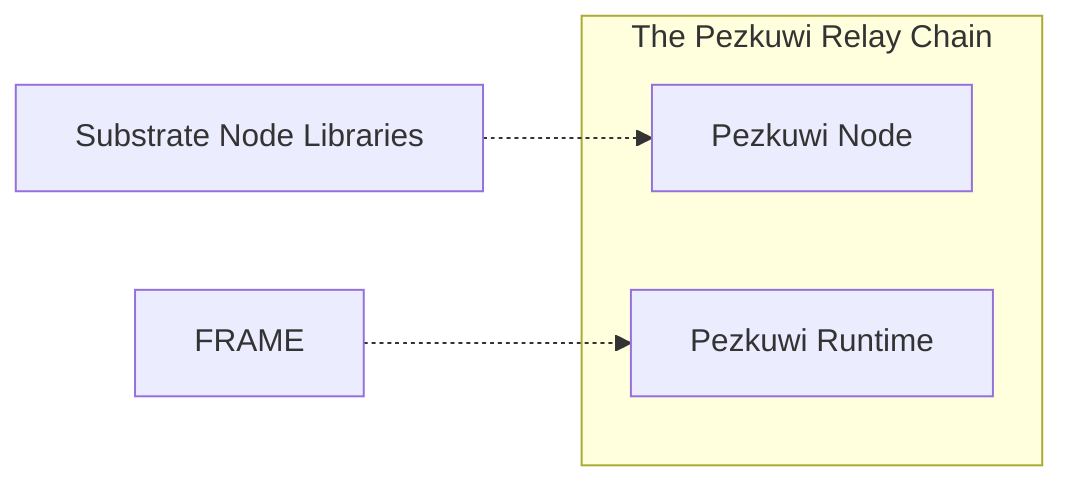 flowchart LR

	subgraph Pezkuwi[The Pezkuwi Relay Chain]
		PezkuwiNode[Pezkuwi Node]
		PezkuwiRuntime[Pezkuwi Runtime]
	end

    FRAME -.-> PezkuwiRuntime
    Substrate[Substrate Node Libraries] -.-> PezkuwiNode